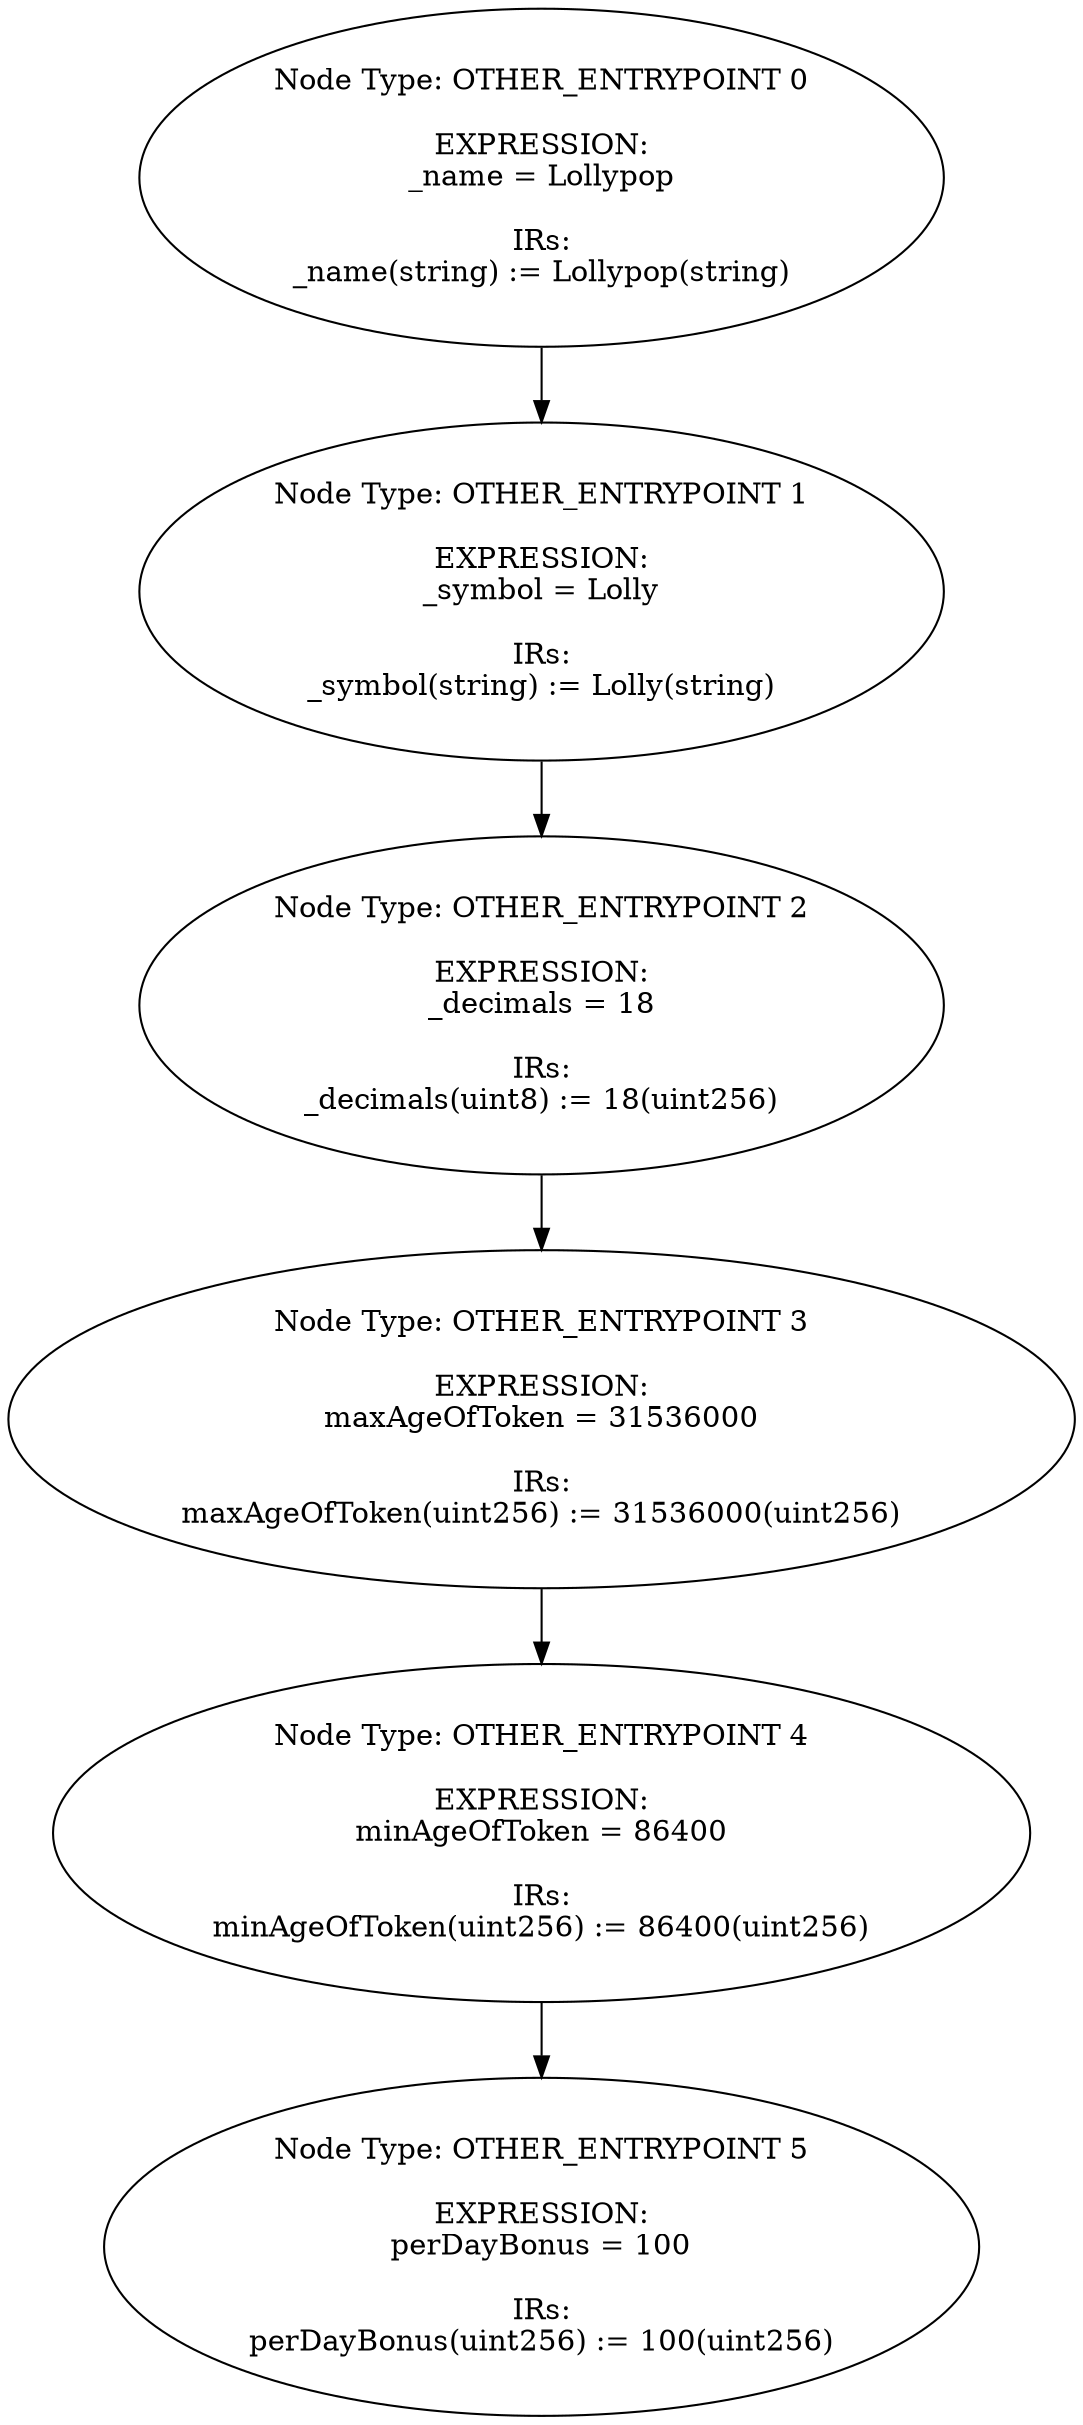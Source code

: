 digraph{
0[label="Node Type: OTHER_ENTRYPOINT 0

EXPRESSION:
_name = Lollypop

IRs:
_name(string) := Lollypop(string)"];
0->1;
1[label="Node Type: OTHER_ENTRYPOINT 1

EXPRESSION:
_symbol = Lolly

IRs:
_symbol(string) := Lolly(string)"];
1->2;
2[label="Node Type: OTHER_ENTRYPOINT 2

EXPRESSION:
_decimals = 18

IRs:
_decimals(uint8) := 18(uint256)"];
2->3;
3[label="Node Type: OTHER_ENTRYPOINT 3

EXPRESSION:
maxAgeOfToken = 31536000

IRs:
maxAgeOfToken(uint256) := 31536000(uint256)"];
3->4;
4[label="Node Type: OTHER_ENTRYPOINT 4

EXPRESSION:
minAgeOfToken = 86400

IRs:
minAgeOfToken(uint256) := 86400(uint256)"];
4->5;
5[label="Node Type: OTHER_ENTRYPOINT 5

EXPRESSION:
perDayBonus = 100

IRs:
perDayBonus(uint256) := 100(uint256)"];
}
